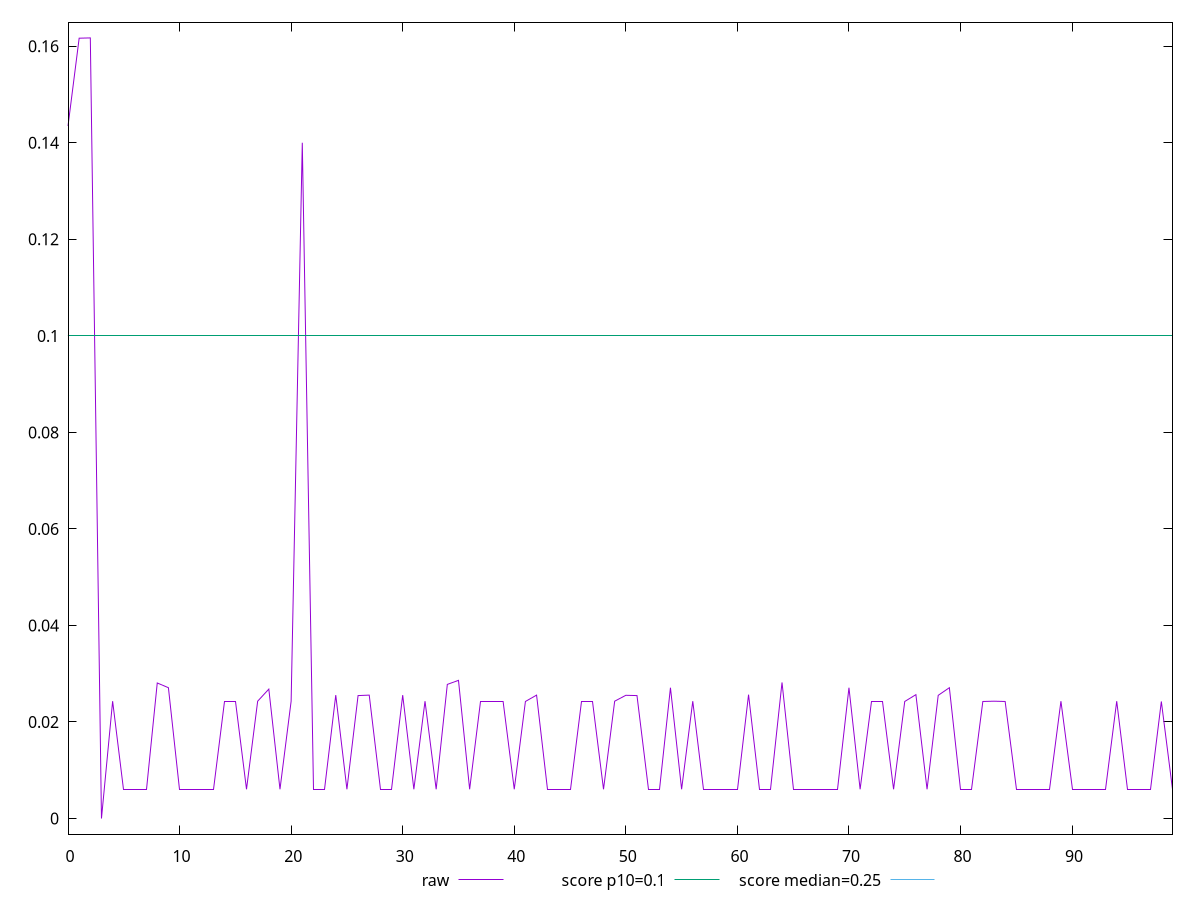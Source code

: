 reset

$raw <<EOF
0 0.1434961832894219
1 0.1616846598519219
2 0.1617432536019219
3 0
4 0.024310222731696238
5 0.006063152419196235
6 0.006063152419196235
7 0.006063152419196235
8 0.028084636794196233
9 0.027105632887946235
10 0.006063152419196235
11 0.006063152419196235
12 0.006063152419196235
13 0.006063152419196235
14 0.024310222731696238
15 0.024310222731696238
16 0.006063152419196235
17 0.024310222731696238
18 0.026815105544196235
19 0.006063152419196235
20 0.024310222731696238
21 0.1400182305441962
22 0.006063152419196235
23 0.006063152419196235
24 0.025569988356696237
25 0.006063152419196235
26 0.02547233210669624
27 0.025569988356696237
28 0.006063152419196235
29 0.006063152419196235
30 0.025569988356696237
31 0.006063152419196235
32 0.024310222731696238
33 0.006063152419196235
34 0.02778817547692193
35 0.02863151179419624
36 0.006063152419196235
37 0.024310222731696238
38 0.024310222731696238
39 0.024251628981696235
40 0.006063152419196235
41 0.024251628981696235
42 0.025569988356696237
43 0.006063152419196235
44 0.006063152419196235
45 0.006063152419196235
46 0.024310222731696238
47 0.024310222731696238
48 0.006063152419196235
49 0.024310222731696238
50 0.025530925856696238
51 0.02547233210669624
52 0.006063152419196235
53 0.006063152419196235
54 0.027105632887946235
55 0.006063152419196235
56 0.024310222731696238
57 0.006063152419196235
58 0.006063152419196235
59 0.006063152419196235
60 0.006063152419196235
61 0.025665203200446237
62 0.006063152419196235
63 0.006063152419196235
64 0.028189617262946234
65 0.006063152419196235
66 0.006063152419196235
67 0.006063152419196235
68 0.006063152419196235
69 0.006063152419196235
70 0.027105632887946235
71 0.006063152419196235
72 0.024310222731696238
73 0.024310222731696238
74 0.006063152419196235
75 0.024251628981696235
76 0.025665203200446237
77 0.006063152419196235
78 0.025521160231696236
79 0.027105632887946235
80 0.006063152419196235
81 0.006063152419196235
82 0.024251628981696235
83 0.024310222731696238
84 0.024251628981696235
85 0.006063152419196235
86 0.006063152419196235
87 0.006063152419196235
88 0.006063152419196235
89 0.024310222731696238
90 0.006063152419196235
91 0.006063152419196235
92 0.006063152419196235
93 0.006063152419196235
94 0.024310222731696238
95 0.006063152419196235
96 0.006063152419196235
97 0.006063152419196235
98 0.024251628981696235
99 0.006063152419196235
EOF

set key outside below
set xrange [0:99]
set yrange [-0.003234865072038438:0.16497811867396034]
set trange [-0.003234865072038438:0.16497811867396034]
set terminal svg size 640, 500 enhanced background rgb 'white'
set output "reports/report_00027_2021-02-24T12-40-31.850Z/cumulative-layout-shift/samples/agenda/raw/values.svg"

plot $raw title "raw" with line, \
     0.1 title "score p10=0.1", \
     0.25 title "score median=0.25"

reset
